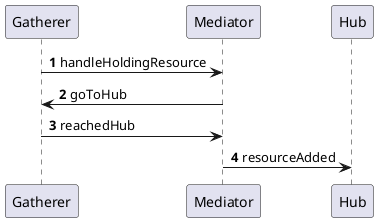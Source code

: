 @startuml
'https://plantuml.com/sequence-diagram

autonumber

Gatherer -> Mediator : handleHoldingResource
Mediator -> Gatherer : goToHub
Gatherer -> Mediator : reachedHub
Mediator -> Hub : resourceAdded
@enduml